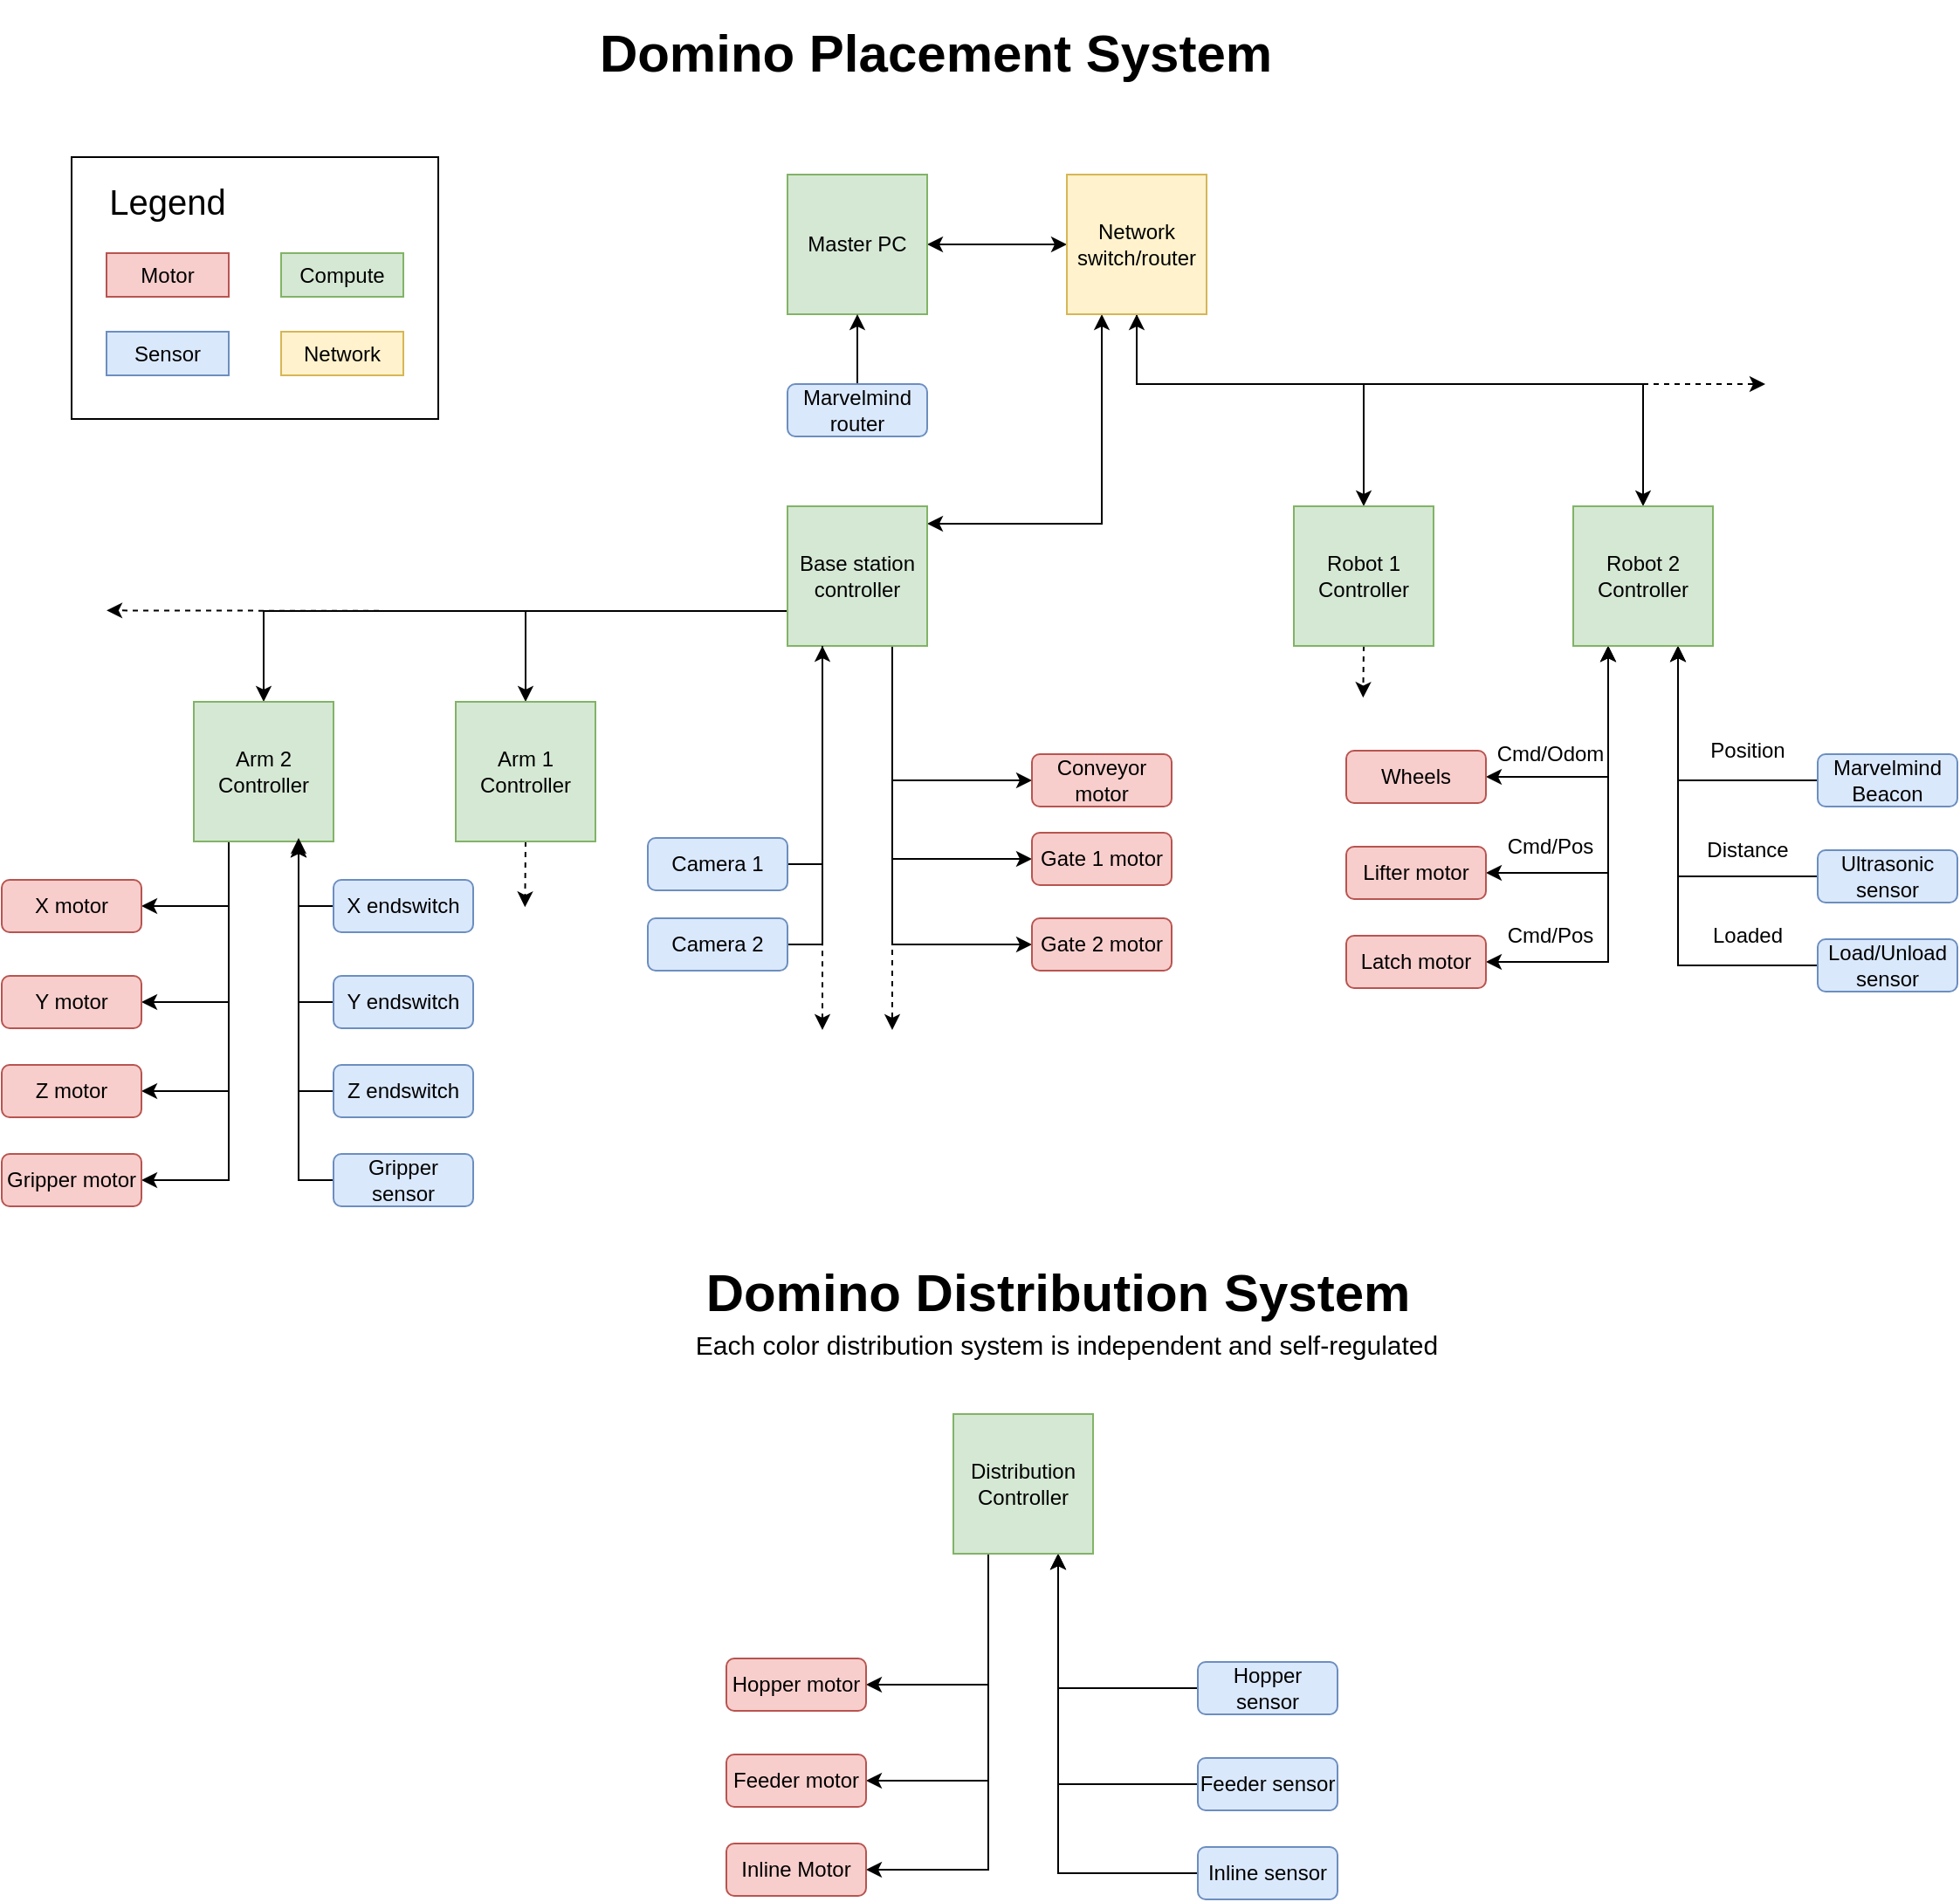 <mxfile version="10.8.8" type="device"><diagram id="cr8PqfeKhw-YyZYMWl9d" name="Page-1"><mxGraphModel dx="1794" dy="764" grid="1" gridSize="10" guides="1" tooltips="1" connect="1" arrows="1" fold="1" page="0" pageScale="1" pageWidth="850" pageHeight="1100" math="0" shadow="0"><root><mxCell id="0"/><mxCell id="1" parent="0"/><mxCell id="-aT8s8o6LS4LX8cuJAgM-3" value="" style="edgeStyle=orthogonalEdgeStyle;rounded=0;orthogonalLoop=1;jettySize=auto;html=1;startArrow=classic;startFill=1;" edge="1" parent="1" source="-aT8s8o6LS4LX8cuJAgM-1" target="-aT8s8o6LS4LX8cuJAgM-2"><mxGeometry relative="1" as="geometry"/></mxCell><mxCell id="-aT8s8o6LS4LX8cuJAgM-1" value="Master PC" style="whiteSpace=wrap;html=1;aspect=fixed;fillColor=#d5e8d4;strokeColor=#82b366;" vertex="1" parent="1"><mxGeometry x="50" y="130" width="80" height="80" as="geometry"/></mxCell><mxCell id="-aT8s8o6LS4LX8cuJAgM-7" value="" style="edgeStyle=orthogonalEdgeStyle;rounded=0;orthogonalLoop=1;jettySize=auto;html=1;exitX=0.25;exitY=1;exitDx=0;exitDy=0;startArrow=classic;startFill=1;" edge="1" parent="1" source="-aT8s8o6LS4LX8cuJAgM-2" target="-aT8s8o6LS4LX8cuJAgM-6"><mxGeometry relative="1" as="geometry"><Array as="points"><mxPoint x="230" y="330"/></Array></mxGeometry></mxCell><mxCell id="-aT8s8o6LS4LX8cuJAgM-9" value="" style="edgeStyle=orthogonalEdgeStyle;rounded=0;orthogonalLoop=1;jettySize=auto;html=1;" edge="1" parent="1" source="-aT8s8o6LS4LX8cuJAgM-2" target="-aT8s8o6LS4LX8cuJAgM-8"><mxGeometry relative="1" as="geometry"><Array as="points"><mxPoint x="250" y="250"/><mxPoint x="380" y="250"/></Array></mxGeometry></mxCell><mxCell id="-aT8s8o6LS4LX8cuJAgM-12" style="edgeStyle=orthogonalEdgeStyle;rounded=0;orthogonalLoop=1;jettySize=auto;html=1;exitX=0.5;exitY=1;exitDx=0;exitDy=0;startArrow=classic;startFill=1;" edge="1" parent="1" source="-aT8s8o6LS4LX8cuJAgM-2" target="-aT8s8o6LS4LX8cuJAgM-10"><mxGeometry relative="1" as="geometry"><Array as="points"><mxPoint x="250" y="250"/><mxPoint x="540" y="250"/></Array></mxGeometry></mxCell><mxCell id="-aT8s8o6LS4LX8cuJAgM-2" value="Network switch/router" style="whiteSpace=wrap;html=1;aspect=fixed;fillColor=#fff2cc;strokeColor=#d6b656;" vertex="1" parent="1"><mxGeometry x="210" y="130" width="80" height="80" as="geometry"/></mxCell><mxCell id="-aT8s8o6LS4LX8cuJAgM-56" style="edgeStyle=orthogonalEdgeStyle;rounded=0;orthogonalLoop=1;jettySize=auto;html=1;exitX=0.5;exitY=1;exitDx=0;exitDy=0;dashed=1;startArrow=none;startFill=0;endArrow=classic;endFill=1;" edge="1" parent="1" source="-aT8s8o6LS4LX8cuJAgM-8"><mxGeometry relative="1" as="geometry"><mxPoint x="379.667" y="429.667" as="targetPoint"/></mxGeometry></mxCell><mxCell id="-aT8s8o6LS4LX8cuJAgM-8" value="Robot 1 Controller" style="whiteSpace=wrap;html=1;aspect=fixed;fillColor=#d5e8d4;strokeColor=#82b366;" vertex="1" parent="1"><mxGeometry x="340" y="320" width="80" height="80" as="geometry"/></mxCell><mxCell id="-aT8s8o6LS4LX8cuJAgM-23" style="edgeStyle=orthogonalEdgeStyle;rounded=0;orthogonalLoop=1;jettySize=auto;html=1;exitX=0.25;exitY=1;exitDx=0;exitDy=0;entryX=1;entryY=0.5;entryDx=0;entryDy=0;startArrow=classic;startFill=1;endArrow=classic;endFill=1;" edge="1" parent="1" source="-aT8s8o6LS4LX8cuJAgM-10" target="-aT8s8o6LS4LX8cuJAgM-15"><mxGeometry relative="1" as="geometry"/></mxCell><mxCell id="-aT8s8o6LS4LX8cuJAgM-24" style="edgeStyle=orthogonalEdgeStyle;rounded=0;orthogonalLoop=1;jettySize=auto;html=1;exitX=0.25;exitY=1;exitDx=0;exitDy=0;entryX=1;entryY=0.5;entryDx=0;entryDy=0;startArrow=classic;startFill=1;endArrow=classic;endFill=1;" edge="1" parent="1" source="-aT8s8o6LS4LX8cuJAgM-10" target="-aT8s8o6LS4LX8cuJAgM-16"><mxGeometry relative="1" as="geometry"/></mxCell><mxCell id="-aT8s8o6LS4LX8cuJAgM-25" style="edgeStyle=orthogonalEdgeStyle;rounded=0;orthogonalLoop=1;jettySize=auto;html=1;exitX=0.25;exitY=1;exitDx=0;exitDy=0;entryX=1;entryY=0.5;entryDx=0;entryDy=0;startArrow=classic;startFill=1;endArrow=classic;endFill=1;" edge="1" parent="1" source="-aT8s8o6LS4LX8cuJAgM-10" target="-aT8s8o6LS4LX8cuJAgM-18"><mxGeometry relative="1" as="geometry"/></mxCell><mxCell id="-aT8s8o6LS4LX8cuJAgM-26" style="edgeStyle=orthogonalEdgeStyle;rounded=0;orthogonalLoop=1;jettySize=auto;html=1;exitX=0.75;exitY=1;exitDx=0;exitDy=0;entryX=0;entryY=0.5;entryDx=0;entryDy=0;startArrow=classic;startFill=1;endArrow=none;endFill=0;" edge="1" parent="1" source="-aT8s8o6LS4LX8cuJAgM-10" target="-aT8s8o6LS4LX8cuJAgM-20"><mxGeometry relative="1" as="geometry"/></mxCell><mxCell id="-aT8s8o6LS4LX8cuJAgM-27" style="edgeStyle=orthogonalEdgeStyle;rounded=0;orthogonalLoop=1;jettySize=auto;html=1;exitX=0.75;exitY=1;exitDx=0;exitDy=0;entryX=0;entryY=0.5;entryDx=0;entryDy=0;startArrow=classic;startFill=1;endArrow=none;endFill=0;" edge="1" parent="1" source="-aT8s8o6LS4LX8cuJAgM-10" target="-aT8s8o6LS4LX8cuJAgM-21"><mxGeometry relative="1" as="geometry"/></mxCell><mxCell id="-aT8s8o6LS4LX8cuJAgM-28" style="edgeStyle=orthogonalEdgeStyle;rounded=0;orthogonalLoop=1;jettySize=auto;html=1;exitX=0.75;exitY=1;exitDx=0;exitDy=0;entryX=0;entryY=0.5;entryDx=0;entryDy=0;startArrow=classic;startFill=1;endArrow=none;endFill=0;" edge="1" parent="1" source="-aT8s8o6LS4LX8cuJAgM-10" target="-aT8s8o6LS4LX8cuJAgM-22"><mxGeometry relative="1" as="geometry"/></mxCell><mxCell id="-aT8s8o6LS4LX8cuJAgM-10" value="Robot 2 Controller" style="whiteSpace=wrap;html=1;aspect=fixed;fillColor=#d5e8d4;strokeColor=#82b366;" vertex="1" parent="1"><mxGeometry x="500" y="320" width="80" height="80" as="geometry"/></mxCell><mxCell id="-aT8s8o6LS4LX8cuJAgM-37" style="edgeStyle=orthogonalEdgeStyle;rounded=0;orthogonalLoop=1;jettySize=auto;html=1;exitX=0.75;exitY=1;exitDx=0;exitDy=0;entryX=0;entryY=0.5;entryDx=0;entryDy=0;startArrow=none;startFill=0;endArrow=classic;endFill=1;" edge="1" parent="1" source="-aT8s8o6LS4LX8cuJAgM-6" target="-aT8s8o6LS4LX8cuJAgM-36"><mxGeometry relative="1" as="geometry"/></mxCell><mxCell id="-aT8s8o6LS4LX8cuJAgM-40" style="edgeStyle=orthogonalEdgeStyle;rounded=0;orthogonalLoop=1;jettySize=auto;html=1;exitX=0.75;exitY=1;exitDx=0;exitDy=0;entryX=0;entryY=0.5;entryDx=0;entryDy=0;startArrow=none;startFill=0;endArrow=classic;endFill=1;" edge="1" parent="1" source="-aT8s8o6LS4LX8cuJAgM-6" target="-aT8s8o6LS4LX8cuJAgM-39"><mxGeometry relative="1" as="geometry"/></mxCell><mxCell id="-aT8s8o6LS4LX8cuJAgM-42" style="edgeStyle=orthogonalEdgeStyle;rounded=0;orthogonalLoop=1;jettySize=auto;html=1;exitX=0.75;exitY=1;exitDx=0;exitDy=0;entryX=0;entryY=0.5;entryDx=0;entryDy=0;startArrow=none;startFill=0;endArrow=classic;endFill=1;" edge="1" parent="1" source="-aT8s8o6LS4LX8cuJAgM-6" target="-aT8s8o6LS4LX8cuJAgM-41"><mxGeometry relative="1" as="geometry"/></mxCell><mxCell id="-aT8s8o6LS4LX8cuJAgM-44" style="edgeStyle=orthogonalEdgeStyle;rounded=0;orthogonalLoop=1;jettySize=auto;html=1;exitX=0.75;exitY=1;exitDx=0;exitDy=0;startArrow=none;startFill=0;endArrow=classic;endFill=1;dashed=1;" edge="1" parent="1" source="-aT8s8o6LS4LX8cuJAgM-6"><mxGeometry relative="1" as="geometry"><mxPoint x="110" y="620" as="targetPoint"/><Array as="points"><mxPoint x="110" y="610"/></Array></mxGeometry></mxCell><mxCell id="-aT8s8o6LS4LX8cuJAgM-46" style="edgeStyle=orthogonalEdgeStyle;rounded=0;orthogonalLoop=1;jettySize=auto;html=1;exitX=0;exitY=0.75;exitDx=0;exitDy=0;startArrow=none;startFill=0;endArrow=classic;endFill=1;" edge="1" parent="1" source="-aT8s8o6LS4LX8cuJAgM-6" target="-aT8s8o6LS4LX8cuJAgM-45"><mxGeometry relative="1" as="geometry"/></mxCell><mxCell id="-aT8s8o6LS4LX8cuJAgM-49" style="edgeStyle=orthogonalEdgeStyle;rounded=0;orthogonalLoop=1;jettySize=auto;html=1;exitX=0;exitY=0.75;exitDx=0;exitDy=0;entryX=0.5;entryY=0;entryDx=0;entryDy=0;startArrow=none;startFill=0;endArrow=classic;endFill=1;" edge="1" parent="1" source="-aT8s8o6LS4LX8cuJAgM-6" target="-aT8s8o6LS4LX8cuJAgM-47"><mxGeometry relative="1" as="geometry"/></mxCell><mxCell id="-aT8s8o6LS4LX8cuJAgM-50" style="edgeStyle=orthogonalEdgeStyle;rounded=0;orthogonalLoop=1;jettySize=auto;html=1;exitX=0;exitY=0.75;exitDx=0;exitDy=0;startArrow=none;startFill=0;endArrow=classic;endFill=1;dashed=1;" edge="1" parent="1" source="-aT8s8o6LS4LX8cuJAgM-6"><mxGeometry relative="1" as="geometry"><mxPoint x="-340" y="379.667" as="targetPoint"/></mxGeometry></mxCell><mxCell id="-aT8s8o6LS4LX8cuJAgM-52" style="edgeStyle=orthogonalEdgeStyle;rounded=0;orthogonalLoop=1;jettySize=auto;html=1;exitX=0.25;exitY=1;exitDx=0;exitDy=0;entryX=1;entryY=0.5;entryDx=0;entryDy=0;startArrow=classic;startFill=1;endArrow=none;endFill=0;" edge="1" parent="1" source="-aT8s8o6LS4LX8cuJAgM-6" target="-aT8s8o6LS4LX8cuJAgM-51"><mxGeometry relative="1" as="geometry"/></mxCell><mxCell id="-aT8s8o6LS4LX8cuJAgM-6" value="Base station controller" style="whiteSpace=wrap;html=1;aspect=fixed;fillColor=#d5e8d4;strokeColor=#82b366;" vertex="1" parent="1"><mxGeometry x="50" y="320" width="80" height="80" as="geometry"/></mxCell><mxCell id="-aT8s8o6LS4LX8cuJAgM-14" value="" style="endArrow=classic;dashed=1;html=1;startArrow=none;startFill=0;endFill=1;" edge="1" parent="1"><mxGeometry width="50" height="50" relative="1" as="geometry"><mxPoint x="540" y="250" as="sourcePoint"/><mxPoint x="610" y="250" as="targetPoint"/></mxGeometry></mxCell><mxCell id="-aT8s8o6LS4LX8cuJAgM-15" value="Wheels" style="rounded=1;whiteSpace=wrap;html=1;fillColor=#f8cecc;strokeColor=#b85450;" vertex="1" parent="1"><mxGeometry x="370" y="460" width="80" height="30" as="geometry"/></mxCell><mxCell id="-aT8s8o6LS4LX8cuJAgM-16" value="Lifter motor" style="rounded=1;whiteSpace=wrap;html=1;fillColor=#f8cecc;strokeColor=#b85450;" vertex="1" parent="1"><mxGeometry x="370" y="515" width="80" height="30" as="geometry"/></mxCell><mxCell id="-aT8s8o6LS4LX8cuJAgM-18" value="Latch motor" style="rounded=1;whiteSpace=wrap;html=1;fillColor=#f8cecc;strokeColor=#b85450;" vertex="1" parent="1"><mxGeometry x="370" y="566" width="80" height="30" as="geometry"/></mxCell><mxCell id="-aT8s8o6LS4LX8cuJAgM-20" value="Marvelmind Beacon" style="rounded=1;whiteSpace=wrap;html=1;fillColor=#dae8fc;strokeColor=#6c8ebf;" vertex="1" parent="1"><mxGeometry x="640" y="462" width="80" height="30" as="geometry"/></mxCell><mxCell id="-aT8s8o6LS4LX8cuJAgM-21" value="Ultrasonic sensor" style="rounded=1;whiteSpace=wrap;html=1;fillColor=#dae8fc;strokeColor=#6c8ebf;" vertex="1" parent="1"><mxGeometry x="640" y="517" width="80" height="30" as="geometry"/></mxCell><mxCell id="-aT8s8o6LS4LX8cuJAgM-22" value="Load/Unload sensor" style="rounded=1;whiteSpace=wrap;html=1;fillColor=#dae8fc;strokeColor=#6c8ebf;" vertex="1" parent="1"><mxGeometry x="640" y="568" width="80" height="30" as="geometry"/></mxCell><mxCell id="-aT8s8o6LS4LX8cuJAgM-29" value="Position" style="text;html=1;strokeColor=none;fillColor=none;align=center;verticalAlign=middle;whiteSpace=wrap;rounded=0;" vertex="1" parent="1"><mxGeometry x="580" y="450" width="40" height="20" as="geometry"/></mxCell><mxCell id="-aT8s8o6LS4LX8cuJAgM-30" value="Distance" style="text;html=1;strokeColor=none;fillColor=none;align=center;verticalAlign=middle;whiteSpace=wrap;rounded=0;" vertex="1" parent="1"><mxGeometry x="580" y="507" width="40" height="20" as="geometry"/></mxCell><mxCell id="-aT8s8o6LS4LX8cuJAgM-32" value="Loaded" style="text;html=1;strokeColor=none;fillColor=none;align=center;verticalAlign=middle;whiteSpace=wrap;rounded=0;" vertex="1" parent="1"><mxGeometry x="580" y="556" width="40" height="20" as="geometry"/></mxCell><mxCell id="-aT8s8o6LS4LX8cuJAgM-33" value="Cmd/Odom" style="text;html=1;strokeColor=none;fillColor=none;align=center;verticalAlign=middle;whiteSpace=wrap;rounded=0;" vertex="1" parent="1"><mxGeometry x="467" y="452" width="40" height="20" as="geometry"/></mxCell><mxCell id="-aT8s8o6LS4LX8cuJAgM-34" value="Cmd/Pos" style="text;html=1;strokeColor=none;fillColor=none;align=center;verticalAlign=middle;whiteSpace=wrap;rounded=0;" vertex="1" parent="1"><mxGeometry x="467" y="505" width="40" height="20" as="geometry"/></mxCell><mxCell id="-aT8s8o6LS4LX8cuJAgM-35" value="Cmd/Pos" style="text;html=1;strokeColor=none;fillColor=none;align=center;verticalAlign=middle;whiteSpace=wrap;rounded=0;" vertex="1" parent="1"><mxGeometry x="467" y="556" width="40" height="20" as="geometry"/></mxCell><mxCell id="-aT8s8o6LS4LX8cuJAgM-36" value="Conveyor motor" style="rounded=1;whiteSpace=wrap;html=1;fillColor=#f8cecc;strokeColor=#b85450;" vertex="1" parent="1"><mxGeometry x="190" y="462" width="80" height="30" as="geometry"/></mxCell><mxCell id="-aT8s8o6LS4LX8cuJAgM-39" value="Gate 1 motor" style="rounded=1;whiteSpace=wrap;html=1;fillColor=#f8cecc;strokeColor=#b85450;" vertex="1" parent="1"><mxGeometry x="190" y="507" width="80" height="30" as="geometry"/></mxCell><mxCell id="-aT8s8o6LS4LX8cuJAgM-41" value="Gate 2 motor" style="rounded=1;whiteSpace=wrap;html=1;fillColor=#f8cecc;strokeColor=#b85450;" vertex="1" parent="1"><mxGeometry x="190" y="556" width="80" height="30" as="geometry"/></mxCell><mxCell id="-aT8s8o6LS4LX8cuJAgM-57" style="edgeStyle=orthogonalEdgeStyle;rounded=0;orthogonalLoop=1;jettySize=auto;html=1;exitX=0.5;exitY=1;exitDx=0;exitDy=0;dashed=1;startArrow=none;startFill=0;endArrow=classic;endFill=1;" edge="1" parent="1" source="-aT8s8o6LS4LX8cuJAgM-45"><mxGeometry relative="1" as="geometry"><mxPoint x="-100.333" y="549.667" as="targetPoint"/></mxGeometry></mxCell><mxCell id="-aT8s8o6LS4LX8cuJAgM-45" value="Arm 1 Controller" style="whiteSpace=wrap;html=1;aspect=fixed;fillColor=#d5e8d4;strokeColor=#82b366;" vertex="1" parent="1"><mxGeometry x="-140" y="432" width="80" height="80" as="geometry"/></mxCell><mxCell id="-aT8s8o6LS4LX8cuJAgM-66" style="edgeStyle=orthogonalEdgeStyle;rounded=0;orthogonalLoop=1;jettySize=auto;html=1;exitX=0.25;exitY=1;exitDx=0;exitDy=0;entryX=1;entryY=0.5;entryDx=0;entryDy=0;startArrow=none;startFill=0;endArrow=classic;endFill=1;" edge="1" parent="1" source="-aT8s8o6LS4LX8cuJAgM-47" target="-aT8s8o6LS4LX8cuJAgM-58"><mxGeometry relative="1" as="geometry"/></mxCell><mxCell id="-aT8s8o6LS4LX8cuJAgM-67" style="edgeStyle=orthogonalEdgeStyle;rounded=0;orthogonalLoop=1;jettySize=auto;html=1;exitX=0.25;exitY=1;exitDx=0;exitDy=0;entryX=1;entryY=0.5;entryDx=0;entryDy=0;startArrow=none;startFill=0;endArrow=classic;endFill=1;" edge="1" parent="1" source="-aT8s8o6LS4LX8cuJAgM-47" target="-aT8s8o6LS4LX8cuJAgM-59"><mxGeometry relative="1" as="geometry"/></mxCell><mxCell id="-aT8s8o6LS4LX8cuJAgM-68" style="edgeStyle=orthogonalEdgeStyle;rounded=0;orthogonalLoop=1;jettySize=auto;html=1;exitX=0.25;exitY=1;exitDx=0;exitDy=0;entryX=1;entryY=0.5;entryDx=0;entryDy=0;startArrow=none;startFill=0;endArrow=classic;endFill=1;" edge="1" parent="1" source="-aT8s8o6LS4LX8cuJAgM-47" target="-aT8s8o6LS4LX8cuJAgM-60"><mxGeometry relative="1" as="geometry"/></mxCell><mxCell id="-aT8s8o6LS4LX8cuJAgM-69" style="edgeStyle=orthogonalEdgeStyle;rounded=0;orthogonalLoop=1;jettySize=auto;html=1;exitX=0.25;exitY=1;exitDx=0;exitDy=0;entryX=1;entryY=0.5;entryDx=0;entryDy=0;startArrow=none;startFill=0;endArrow=classic;endFill=1;" edge="1" parent="1" source="-aT8s8o6LS4LX8cuJAgM-47" target="-aT8s8o6LS4LX8cuJAgM-64"><mxGeometry relative="1" as="geometry"/></mxCell><mxCell id="-aT8s8o6LS4LX8cuJAgM-47" value="Arm 2&lt;br&gt;Controller" style="whiteSpace=wrap;html=1;aspect=fixed;fillColor=#d5e8d4;strokeColor=#82b366;" vertex="1" parent="1"><mxGeometry x="-290" y="432" width="80" height="80" as="geometry"/></mxCell><mxCell id="-aT8s8o6LS4LX8cuJAgM-51" value="Camera 1" style="rounded=1;whiteSpace=wrap;html=1;fillColor=#dae8fc;strokeColor=#6c8ebf;" vertex="1" parent="1"><mxGeometry x="-30" y="510" width="80" height="30" as="geometry"/></mxCell><mxCell id="-aT8s8o6LS4LX8cuJAgM-54" style="edgeStyle=orthogonalEdgeStyle;rounded=0;orthogonalLoop=1;jettySize=auto;html=1;exitX=1;exitY=0.5;exitDx=0;exitDy=0;entryX=0.25;entryY=1;entryDx=0;entryDy=0;startArrow=none;startFill=0;endArrow=none;endFill=0;" edge="1" parent="1" source="-aT8s8o6LS4LX8cuJAgM-53" target="-aT8s8o6LS4LX8cuJAgM-6"><mxGeometry relative="1" as="geometry"/></mxCell><mxCell id="-aT8s8o6LS4LX8cuJAgM-55" style="edgeStyle=orthogonalEdgeStyle;rounded=0;orthogonalLoop=1;jettySize=auto;html=1;entryX=0.25;entryY=1;entryDx=0;entryDy=0;startArrow=classic;startFill=1;endArrow=none;endFill=0;dashed=1;" edge="1" parent="1" target="-aT8s8o6LS4LX8cuJAgM-6"><mxGeometry relative="1" as="geometry"><mxPoint x="70" y="620" as="sourcePoint"/><Array as="points"><mxPoint x="70" y="620"/></Array></mxGeometry></mxCell><mxCell id="-aT8s8o6LS4LX8cuJAgM-53" value="Camera 2" style="rounded=1;whiteSpace=wrap;html=1;fillColor=#dae8fc;strokeColor=#6c8ebf;" vertex="1" parent="1"><mxGeometry x="-30" y="556" width="80" height="30" as="geometry"/></mxCell><mxCell id="-aT8s8o6LS4LX8cuJAgM-58" value="X motor" style="rounded=1;whiteSpace=wrap;html=1;fillColor=#f8cecc;strokeColor=#b85450;" vertex="1" parent="1"><mxGeometry x="-400" y="534" width="80" height="30" as="geometry"/></mxCell><mxCell id="-aT8s8o6LS4LX8cuJAgM-59" value="Y motor" style="rounded=1;whiteSpace=wrap;html=1;fillColor=#f8cecc;strokeColor=#b85450;" vertex="1" parent="1"><mxGeometry x="-400" y="589" width="80" height="30" as="geometry"/></mxCell><mxCell id="-aT8s8o6LS4LX8cuJAgM-60" value="Z motor" style="rounded=1;whiteSpace=wrap;html=1;fillColor=#f8cecc;strokeColor=#b85450;" vertex="1" parent="1"><mxGeometry x="-400" y="640" width="80" height="30" as="geometry"/></mxCell><mxCell id="-aT8s8o6LS4LX8cuJAgM-64" value="Gripper motor" style="rounded=1;whiteSpace=wrap;html=1;fillColor=#f8cecc;strokeColor=#b85450;" vertex="1" parent="1"><mxGeometry x="-400" y="691" width="80" height="30" as="geometry"/></mxCell><mxCell id="-aT8s8o6LS4LX8cuJAgM-77" style="edgeStyle=orthogonalEdgeStyle;rounded=0;orthogonalLoop=1;jettySize=auto;html=1;exitX=0;exitY=0.5;exitDx=0;exitDy=0;entryX=0.75;entryY=1;entryDx=0;entryDy=0;startArrow=none;startFill=0;endArrow=classic;endFill=1;" edge="1" parent="1" source="-aT8s8o6LS4LX8cuJAgM-71" target="-aT8s8o6LS4LX8cuJAgM-47"><mxGeometry relative="1" as="geometry"/></mxCell><mxCell id="-aT8s8o6LS4LX8cuJAgM-71" value="X endswitch" style="rounded=1;whiteSpace=wrap;html=1;fillColor=#dae8fc;strokeColor=#6c8ebf;" vertex="1" parent="1"><mxGeometry x="-210" y="534" width="80" height="30" as="geometry"/></mxCell><mxCell id="-aT8s8o6LS4LX8cuJAgM-78" style="edgeStyle=orthogonalEdgeStyle;rounded=0;orthogonalLoop=1;jettySize=auto;html=1;exitX=0;exitY=0.5;exitDx=0;exitDy=0;entryX=0.75;entryY=1;entryDx=0;entryDy=0;startArrow=none;startFill=0;endArrow=classic;endFill=1;" edge="1" parent="1" source="-aT8s8o6LS4LX8cuJAgM-72" target="-aT8s8o6LS4LX8cuJAgM-47"><mxGeometry relative="1" as="geometry"/></mxCell><mxCell id="-aT8s8o6LS4LX8cuJAgM-72" value="Y endswitch" style="rounded=1;whiteSpace=wrap;html=1;fillColor=#dae8fc;strokeColor=#6c8ebf;" vertex="1" parent="1"><mxGeometry x="-210" y="589" width="80" height="30" as="geometry"/></mxCell><mxCell id="-aT8s8o6LS4LX8cuJAgM-79" style="edgeStyle=orthogonalEdgeStyle;rounded=0;orthogonalLoop=1;jettySize=auto;html=1;exitX=0;exitY=0.5;exitDx=0;exitDy=0;entryX=0.75;entryY=1;entryDx=0;entryDy=0;startArrow=none;startFill=0;endArrow=classic;endFill=1;" edge="1" parent="1" source="-aT8s8o6LS4LX8cuJAgM-73" target="-aT8s8o6LS4LX8cuJAgM-47"><mxGeometry relative="1" as="geometry"/></mxCell><mxCell id="-aT8s8o6LS4LX8cuJAgM-73" value="Z endswitch" style="rounded=1;whiteSpace=wrap;html=1;fillColor=#dae8fc;strokeColor=#6c8ebf;" vertex="1" parent="1"><mxGeometry x="-210" y="640" width="80" height="30" as="geometry"/></mxCell><mxCell id="-aT8s8o6LS4LX8cuJAgM-80" style="edgeStyle=orthogonalEdgeStyle;rounded=0;orthogonalLoop=1;jettySize=auto;html=1;exitX=0;exitY=0.5;exitDx=0;exitDy=0;startArrow=none;startFill=0;endArrow=classic;endFill=1;" edge="1" parent="1" source="-aT8s8o6LS4LX8cuJAgM-74"><mxGeometry relative="1" as="geometry"><mxPoint x="-230" y="510" as="targetPoint"/></mxGeometry></mxCell><mxCell id="-aT8s8o6LS4LX8cuJAgM-74" value="Gripper sensor" style="rounded=1;whiteSpace=wrap;html=1;fillColor=#dae8fc;strokeColor=#6c8ebf;" vertex="1" parent="1"><mxGeometry x="-210" y="691" width="80" height="30" as="geometry"/></mxCell><mxCell id="-aT8s8o6LS4LX8cuJAgM-86" style="edgeStyle=orthogonalEdgeStyle;rounded=0;orthogonalLoop=1;jettySize=auto;html=1;exitX=0.5;exitY=0;exitDx=0;exitDy=0;entryX=0.5;entryY=1;entryDx=0;entryDy=0;startArrow=none;startFill=0;endArrow=classic;endFill=1;" edge="1" parent="1" source="-aT8s8o6LS4LX8cuJAgM-83" target="-aT8s8o6LS4LX8cuJAgM-1"><mxGeometry relative="1" as="geometry"/></mxCell><mxCell id="-aT8s8o6LS4LX8cuJAgM-83" value="Marvelmind router" style="rounded=1;whiteSpace=wrap;html=1;fillColor=#dae8fc;strokeColor=#6c8ebf;" vertex="1" parent="1"><mxGeometry x="50" y="250" width="80" height="30" as="geometry"/></mxCell><mxCell id="-aT8s8o6LS4LX8cuJAgM-87" value="" style="rounded=0;whiteSpace=wrap;html=1;fillColor=none;" vertex="1" parent="1"><mxGeometry x="-360" y="120" width="210" height="150" as="geometry"/></mxCell><mxCell id="-aT8s8o6LS4LX8cuJAgM-88" value="&lt;font style=&quot;font-size: 20px&quot;&gt;Legend&lt;/font&gt;" style="text;html=1;strokeColor=none;fillColor=none;align=center;verticalAlign=middle;whiteSpace=wrap;rounded=0;" vertex="1" parent="1"><mxGeometry x="-350" y="130" width="90" height="30" as="geometry"/></mxCell><mxCell id="-aT8s8o6LS4LX8cuJAgM-90" value="Motor" style="rounded=0;whiteSpace=wrap;html=1;fillColor=#f8cecc;strokeColor=#b85450;" vertex="1" parent="1"><mxGeometry x="-340" y="175" width="70" height="25" as="geometry"/></mxCell><mxCell id="-aT8s8o6LS4LX8cuJAgM-91" value="Sensor" style="rounded=0;whiteSpace=wrap;html=1;fillColor=#dae8fc;strokeColor=#6c8ebf;" vertex="1" parent="1"><mxGeometry x="-340" y="220" width="70" height="25" as="geometry"/></mxCell><mxCell id="-aT8s8o6LS4LX8cuJAgM-92" value="Compute" style="rounded=0;whiteSpace=wrap;html=1;fillColor=#d5e8d4;strokeColor=#82b366;" vertex="1" parent="1"><mxGeometry x="-240" y="175" width="70" height="25" as="geometry"/></mxCell><mxCell id="-aT8s8o6LS4LX8cuJAgM-93" value="Network" style="rounded=0;whiteSpace=wrap;html=1;fillColor=#fff2cc;strokeColor=#d6b656;" vertex="1" parent="1"><mxGeometry x="-240" y="220" width="70" height="25" as="geometry"/></mxCell><mxCell id="-aT8s8o6LS4LX8cuJAgM-98" value="&lt;font size=&quot;1&quot;&gt;&lt;b style=&quot;font-size: 30px&quot;&gt;Domino Placement System&lt;/b&gt;&lt;/font&gt;" style="text;html=1;strokeColor=none;fillColor=none;align=center;verticalAlign=middle;whiteSpace=wrap;rounded=0;" vertex="1" parent="1"><mxGeometry x="-70" y="30" width="410" height="60" as="geometry"/></mxCell><mxCell id="-aT8s8o6LS4LX8cuJAgM-99" value="&lt;span style=&quot;font-size: 30px&quot;&gt;&lt;b&gt;Domino Distribution System&lt;/b&gt;&lt;/span&gt;" style="text;html=1;strokeColor=none;fillColor=none;align=center;verticalAlign=middle;whiteSpace=wrap;rounded=0;" vertex="1" parent="1"><mxGeometry x="-10" y="740" width="430" height="60" as="geometry"/></mxCell><mxCell id="-aT8s8o6LS4LX8cuJAgM-100" value="&lt;font style=&quot;font-size: 15px&quot;&gt;Each color distribution system is independent and self-regulated&lt;/font&gt;" style="text;html=1;strokeColor=none;fillColor=none;align=center;verticalAlign=middle;whiteSpace=wrap;rounded=0;" vertex="1" parent="1"><mxGeometry x="-5" y="790" width="430" height="20" as="geometry"/></mxCell><mxCell id="-aT8s8o6LS4LX8cuJAgM-102" style="edgeStyle=orthogonalEdgeStyle;rounded=0;orthogonalLoop=1;jettySize=auto;html=1;exitX=0.25;exitY=1;exitDx=0;exitDy=0;entryX=1;entryY=0.5;entryDx=0;entryDy=0;startArrow=none;startFill=0;endArrow=classic;endFill=1;" edge="1" parent="1" source="-aT8s8o6LS4LX8cuJAgM-108" target="-aT8s8o6LS4LX8cuJAgM-109"><mxGeometry relative="1" as="geometry"/></mxCell><mxCell id="-aT8s8o6LS4LX8cuJAgM-103" style="edgeStyle=orthogonalEdgeStyle;rounded=0;orthogonalLoop=1;jettySize=auto;html=1;exitX=0.25;exitY=1;exitDx=0;exitDy=0;entryX=1;entryY=0.5;entryDx=0;entryDy=0;startArrow=none;startFill=0;endArrow=classic;endFill=1;" edge="1" parent="1" source="-aT8s8o6LS4LX8cuJAgM-108" target="-aT8s8o6LS4LX8cuJAgM-110"><mxGeometry relative="1" as="geometry"/></mxCell><mxCell id="-aT8s8o6LS4LX8cuJAgM-104" style="edgeStyle=orthogonalEdgeStyle;rounded=0;orthogonalLoop=1;jettySize=auto;html=1;exitX=0.25;exitY=1;exitDx=0;exitDy=0;entryX=1;entryY=0.5;entryDx=0;entryDy=0;startArrow=none;startFill=0;endArrow=classic;endFill=1;" edge="1" parent="1" source="-aT8s8o6LS4LX8cuJAgM-108" target="-aT8s8o6LS4LX8cuJAgM-111"><mxGeometry relative="1" as="geometry"/></mxCell><mxCell id="-aT8s8o6LS4LX8cuJAgM-105" style="edgeStyle=orthogonalEdgeStyle;rounded=0;orthogonalLoop=1;jettySize=auto;html=1;exitX=0.75;exitY=1;exitDx=0;exitDy=0;entryX=0;entryY=0.5;entryDx=0;entryDy=0;startArrow=classic;startFill=1;endArrow=none;endFill=0;" edge="1" parent="1" source="-aT8s8o6LS4LX8cuJAgM-108" target="-aT8s8o6LS4LX8cuJAgM-112"><mxGeometry relative="1" as="geometry"/></mxCell><mxCell id="-aT8s8o6LS4LX8cuJAgM-106" style="edgeStyle=orthogonalEdgeStyle;rounded=0;orthogonalLoop=1;jettySize=auto;html=1;exitX=0.75;exitY=1;exitDx=0;exitDy=0;entryX=0;entryY=0.5;entryDx=0;entryDy=0;startArrow=classic;startFill=1;endArrow=none;endFill=0;" edge="1" parent="1" source="-aT8s8o6LS4LX8cuJAgM-108" target="-aT8s8o6LS4LX8cuJAgM-113"><mxGeometry relative="1" as="geometry"/></mxCell><mxCell id="-aT8s8o6LS4LX8cuJAgM-107" style="edgeStyle=orthogonalEdgeStyle;rounded=0;orthogonalLoop=1;jettySize=auto;html=1;exitX=0.75;exitY=1;exitDx=0;exitDy=0;entryX=0;entryY=0.5;entryDx=0;entryDy=0;startArrow=classic;startFill=1;endArrow=none;endFill=0;" edge="1" parent="1" source="-aT8s8o6LS4LX8cuJAgM-108" target="-aT8s8o6LS4LX8cuJAgM-114"><mxGeometry relative="1" as="geometry"/></mxCell><mxCell id="-aT8s8o6LS4LX8cuJAgM-108" value="Distribution Controller" style="whiteSpace=wrap;html=1;aspect=fixed;fillColor=#d5e8d4;strokeColor=#82b366;" vertex="1" parent="1"><mxGeometry x="145" y="840" width="80" height="80" as="geometry"/></mxCell><mxCell id="-aT8s8o6LS4LX8cuJAgM-109" value="Hopper motor" style="rounded=1;whiteSpace=wrap;html=1;fillColor=#f8cecc;strokeColor=#b85450;" vertex="1" parent="1"><mxGeometry x="15" y="980" width="80" height="30" as="geometry"/></mxCell><mxCell id="-aT8s8o6LS4LX8cuJAgM-110" value="Feeder motor" style="rounded=1;whiteSpace=wrap;html=1;fillColor=#f8cecc;strokeColor=#b85450;" vertex="1" parent="1"><mxGeometry x="15" y="1035" width="80" height="30" as="geometry"/></mxCell><mxCell id="-aT8s8o6LS4LX8cuJAgM-111" value="Inline Motor" style="rounded=1;whiteSpace=wrap;html=1;fillColor=#f8cecc;strokeColor=#b85450;" vertex="1" parent="1"><mxGeometry x="15" y="1086" width="80" height="30" as="geometry"/></mxCell><mxCell id="-aT8s8o6LS4LX8cuJAgM-112" value="Hopper sensor" style="rounded=1;whiteSpace=wrap;html=1;fillColor=#dae8fc;strokeColor=#6c8ebf;" vertex="1" parent="1"><mxGeometry x="285" y="982" width="80" height="30" as="geometry"/></mxCell><mxCell id="-aT8s8o6LS4LX8cuJAgM-113" value="Feeder sensor" style="rounded=1;whiteSpace=wrap;html=1;fillColor=#dae8fc;strokeColor=#6c8ebf;" vertex="1" parent="1"><mxGeometry x="285" y="1037" width="80" height="30" as="geometry"/></mxCell><mxCell id="-aT8s8o6LS4LX8cuJAgM-114" value="Inline sensor" style="rounded=1;whiteSpace=wrap;html=1;fillColor=#dae8fc;strokeColor=#6c8ebf;" vertex="1" parent="1"><mxGeometry x="285" y="1088" width="80" height="30" as="geometry"/></mxCell></root></mxGraphModel></diagram></mxfile>